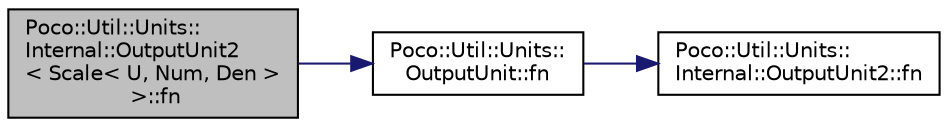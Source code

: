 digraph "Poco::Util::Units::Internal::OutputUnit2&lt; Scale&lt; U, Num, Den &gt; &gt;::fn"
{
 // LATEX_PDF_SIZE
  edge [fontname="Helvetica",fontsize="10",labelfontname="Helvetica",labelfontsize="10"];
  node [fontname="Helvetica",fontsize="10",shape=record];
  rankdir="LR";
  Node1 [label="Poco::Util::Units::\lInternal::OutputUnit2\l\< Scale\< U, Num, Den \>\l \>::fn",height=0.2,width=0.4,color="black", fillcolor="grey75", style="filled", fontcolor="black",tooltip=" "];
  Node1 -> Node2 [color="midnightblue",fontsize="10",style="solid"];
  Node2 [label="Poco::Util::Units::\lOutputUnit::fn",height=0.2,width=0.4,color="black", fillcolor="white", style="filled",URL="$structPoco_1_1Util_1_1Units_1_1OutputUnit.html#a21255e1270794d87a81d6e6526d7ed88",tooltip=" "];
  Node2 -> Node3 [color="midnightblue",fontsize="10",style="solid"];
  Node3 [label="Poco::Util::Units::\lInternal::OutputUnit2::fn",height=0.2,width=0.4,color="black", fillcolor="white", style="filled",URL="$structPoco_1_1Util_1_1Units_1_1Internal_1_1OutputUnit2.html#ae487cc724a4795036d16bd52c3139bc4",tooltip=" "];
}
